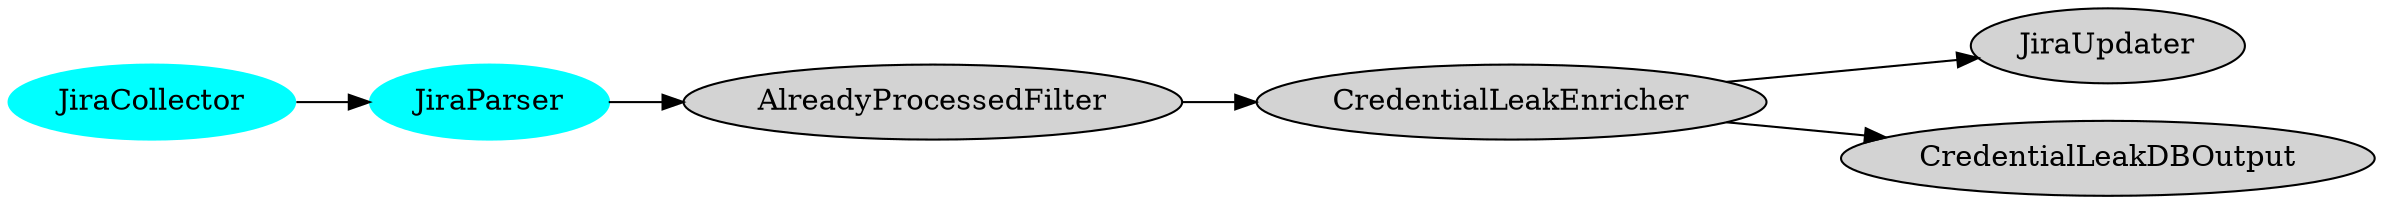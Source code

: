 digraph Jira_flow {
		bgcolor=transparent;
		truecolor=true;
		rankdir=LR;
		node [style="filled"];
		//
		JiraCollector [color = cyan];
		JiraParser [color=cyan];
		//
		JiraCollector -> JiraParser;
		JiraParser -> AlreadyProcessedFilter;
		AlreadyProcessedFilter -> CredentialLeakEnricher;
		CredentialLeakEnricher -> JiraUpdater [id="jira_ticket_id"]; 
		CredentialLeakEnricher -> CredentialLeakDBOutput;
}
